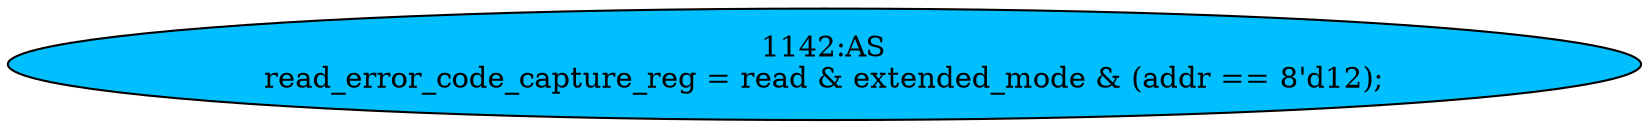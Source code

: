 strict digraph "" {
	node [label="\N"];
	"1142:AS"	 [ast="<pyverilog.vparser.ast.Assign object at 0x7fd7734d5550>",
		def_var="['read_error_code_capture_reg']",
		fillcolor=deepskyblue,
		label="1142:AS
read_error_code_capture_reg = read & extended_mode & (addr == 8'd12);",
		statements="[]",
		style=filled,
		typ=Assign,
		use_var="['read', 'extended_mode', 'addr']"];
}
